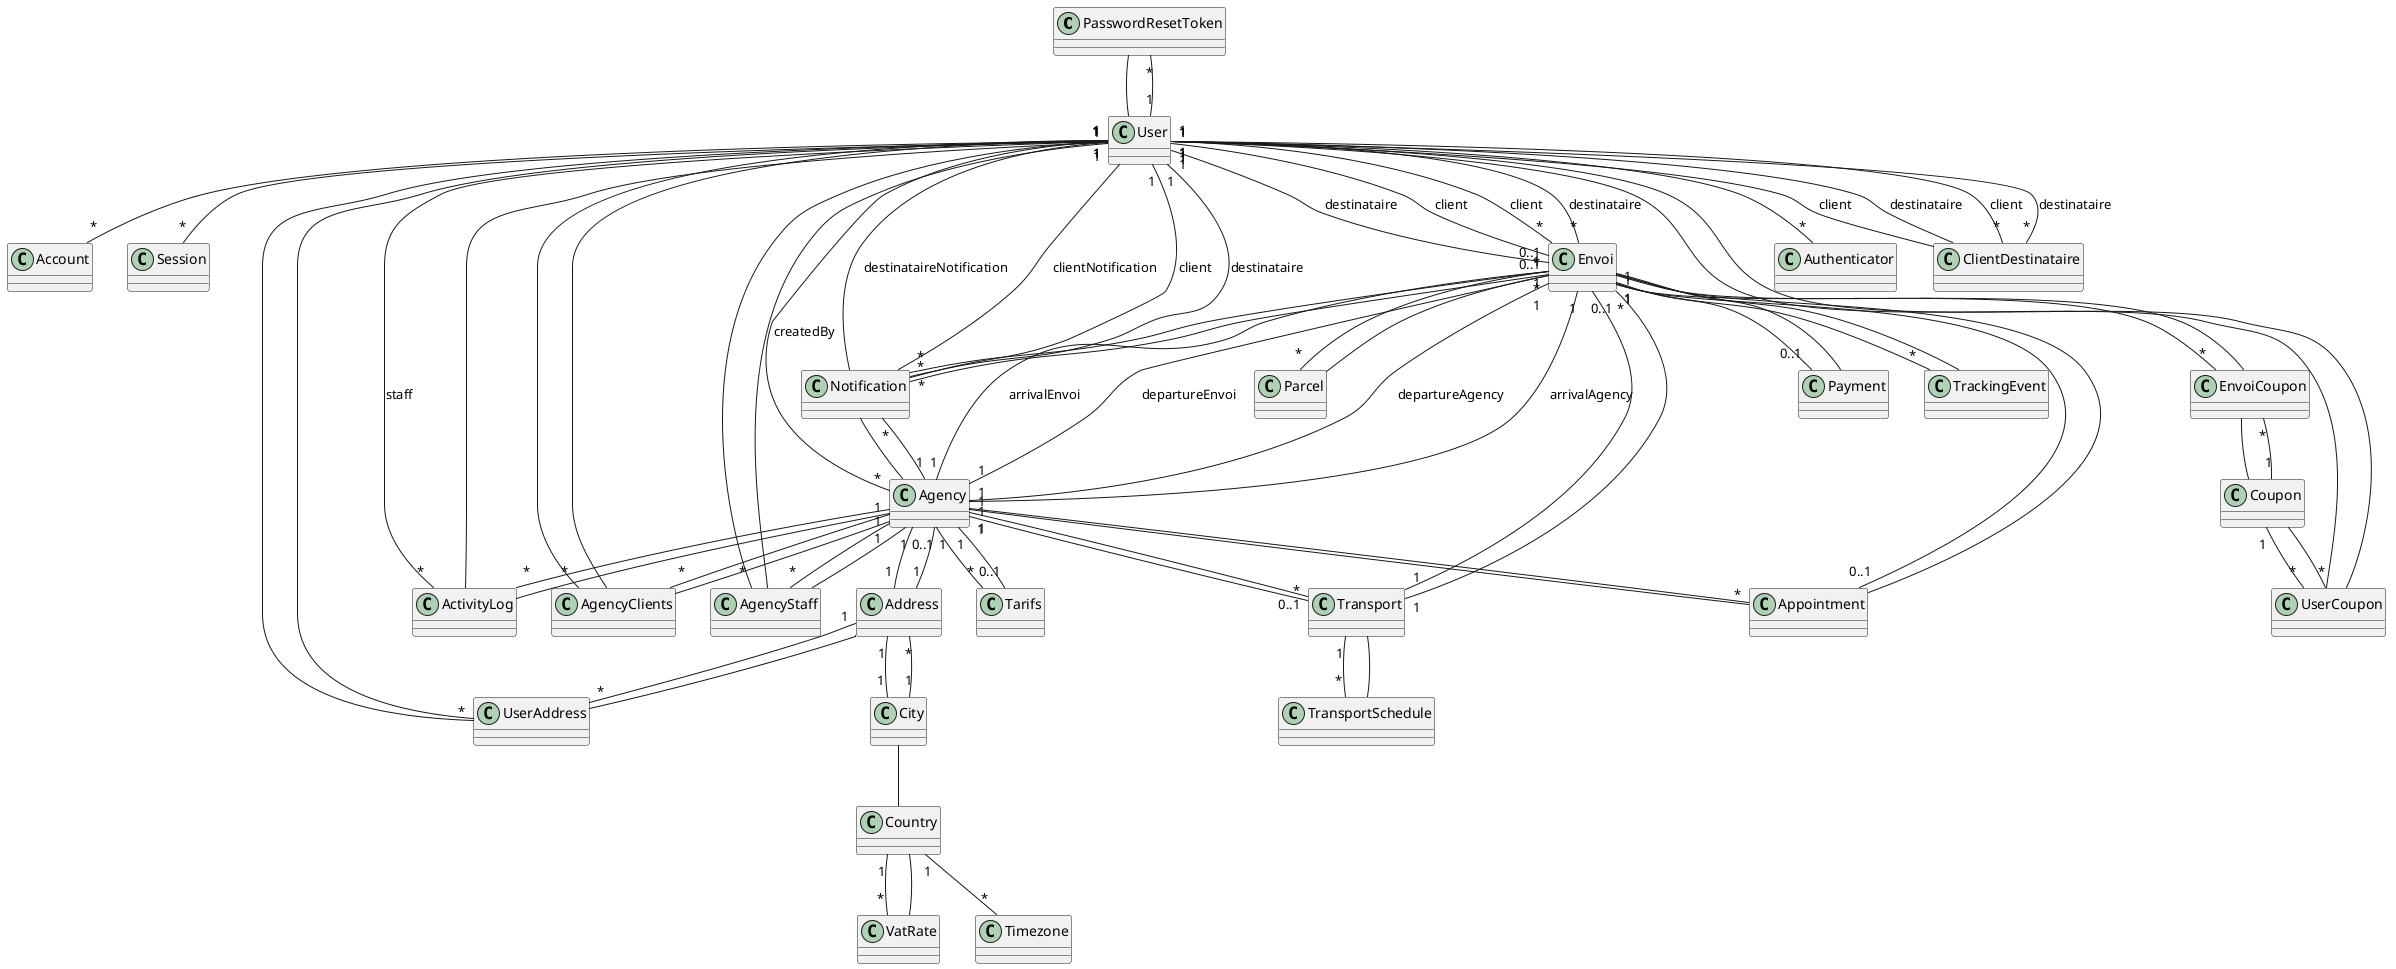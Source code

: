 @startuml
skinparam classAttributeIconSize 0

class PasswordResetToken {
}

class Payment {
}

class User {
}

class Account {
}

class Session {
}

class AgencyClients {
}

class AgencyStaff {
}

class ActivityLog {
}

class Authenticator {
}

class Notification {
}

class VatRate {
}

class City {
}

class Country {
}

class Timezone {
}

class UserAddress {
}

class Address {
}

class Agency {
}

class ClientDestinataire {
}

class Coupon {
}

class UserCoupon {
}

class Transport {
}

class Envoi {
}

class TrackingEvent {
}

class Appointment {
}

class EnvoiCoupon {
}

class Parcel {
}

class Tarifs {
}

class TransportSchedule {
}

' Relations
PasswordResetToken -- User
Payment -- Envoi

User "1" -- "*" Account
User "1" -- "*" Session
User "1" -- "*" Authenticator
User "1" -- "*" PasswordResetToken

User "1" -- "*" Envoi : client
User "1" -- "*" Envoi : destinataire

User "1" -- "*" Notification : client
User "1" -- "*" Notification : destinataire

User "1" -- "*" UserCoupon
User "1" -- "*" ClientDestinataire : client
User "1" -- "*" ClientDestinataire : destinataire
User "1" -- "*" AgencyClients
User "1" -- "*" AgencyStaff
User "1" -- "*" UserAddress
User "1" -- "*" Agency : createdBy
User "1" -- "*" ActivityLog : staff

AgencyClients -- User
AgencyClients -- Agency

AgencyStaff -- User
AgencyStaff -- Agency

ActivityLog -- User
ActivityLog -- Agency

Notification -- Agency
Notification -- Envoi
Notification -- User : destinataireNotification
Notification -- User : clientNotification

VatRate -- Country
City -- Country
City "1" -- "*" Address
Country "1" -- "*" Timezone
Country "1" -- "*" VatRate

UserAddress -- Address
UserAddress -- User

Address "1" -- "*" UserAddress
Address "1" -- "1" City
Address "1" -- "0..1" Agency

Agency "1" -- "*" Envoi : arrivalEnvoi
Agency "1" -- "*" Envoi : departureEnvoi
Agency "1" -- "*" Notification
Agency "1" -- "*" Appointment
Agency "1" -- "*" Transport
Agency "1" -- "*" Tarifs
Agency "1" -- "*" AgencyClients
Agency "1" -- "*" AgencyStaff
Agency "1" -- "*" ActivityLog
Agency "1" -- "1" Address

ClientDestinataire -- User : client
ClientDestinataire -- User : destinataire

Coupon "1" -- "*" UserCoupon
Coupon "1" -- "*" EnvoiCoupon

UserCoupon -- User
UserCoupon -- Coupon

Transport "1" -- "*" Envoi
Transport "1" -- "*" TransportSchedule
Transport "0..1" -- "1" Agency

Envoi "1" -- "*" EnvoiCoupon
Envoi "1" -- "*" Parcel
Envoi "1" -- "0..1" Appointment
Envoi "1" -- "*" Notification
Envoi "1" -- "0..1" Payment
Envoi "1" -- "*" TrackingEvent
Envoi "1" -- "1" Agency : arrivalAgency
Envoi "1" -- "1" Agency : departureAgency
Envoi "0..1" -- "1" Transport
Envoi "0..1" -- "1" User : destinataire
Envoi "0..1" -- "1" User : client

TrackingEvent -- Envoi
Appointment -- Envoi
Appointment -- Agency
EnvoiCoupon -- Envoi
EnvoiCoupon -- Coupon
Parcel -- Envoi
Tarifs "0..1" -- "1" Agency
TransportSchedule -- Transport

@enduml